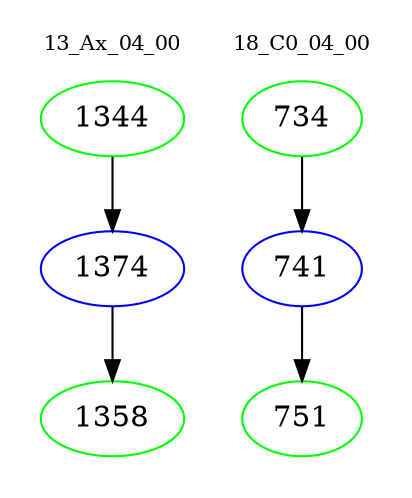digraph{
subgraph cluster_0 {
color = white
label = "13_Ax_04_00";
fontsize=10;
T0_1344 [label="1344", color="green"]
T0_1344 -> T0_1374 [color="black"]
T0_1374 [label="1374", color="blue"]
T0_1374 -> T0_1358 [color="black"]
T0_1358 [label="1358", color="green"]
}
subgraph cluster_1 {
color = white
label = "18_C0_04_00";
fontsize=10;
T1_734 [label="734", color="green"]
T1_734 -> T1_741 [color="black"]
T1_741 [label="741", color="blue"]
T1_741 -> T1_751 [color="black"]
T1_751 [label="751", color="green"]
}
}
